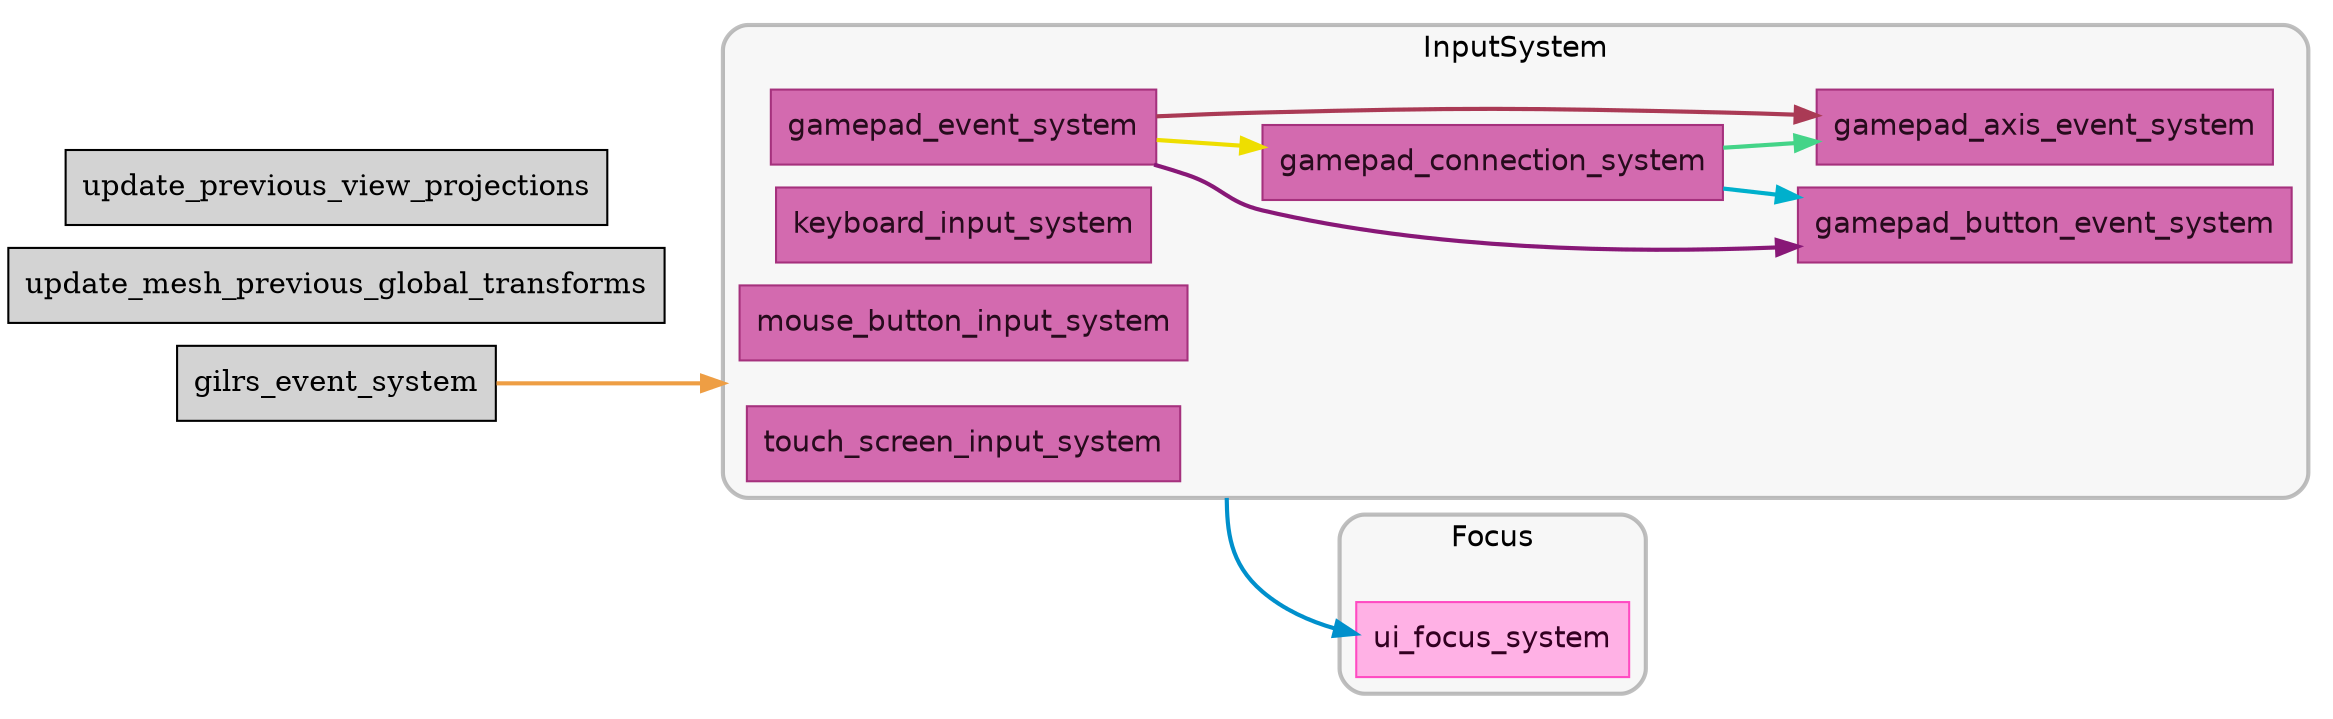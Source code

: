 digraph "" {
	"compound"="true";
	"splines"="spline";
	"rankdir"="LR";
	"bgcolor"="white";
	"fontname"="Helvetica";
	"nodesep"="0.15";
	edge ["penwidth"="2"];
	node ["shape"="box", "style"="filled"];
	subgraph "clusternode_Set(1)" {
		"style"="rounded,filled";
		"label"="InputSystem";
		"tooltip"="InputSystem";
		"fillcolor"="#00000008";
		"fontcolor"="#000000";
		"color"="#00000040";
		"penwidth"="2";
		"set_marker_node_Set(1)" ["style"="invis", "label"="", "height"="0", "shape"="point"]
		"node_System(0)" ["label"="keyboard_input_system", "tooltip"="bevy_input::keyboard::keyboard_input_system", "fillcolor"="#d36aaf", "fontname"="Helvetica", "fontcolor"="#270b1d", "color"="#a5317d", "penwidth"="1"]
		"node_System(1)" ["label"="mouse_button_input_system", "tooltip"="bevy_input::mouse::mouse_button_input_system", "fillcolor"="#d36aaf", "fontname"="Helvetica", "fontcolor"="#270b1d", "color"="#a5317d", "penwidth"="1"]
		"node_System(2)" ["label"="gamepad_event_system", "tooltip"="bevy_input::gamepad::gamepad_event_system", "fillcolor"="#d36aaf", "fontname"="Helvetica", "fontcolor"="#270b1d", "color"="#a5317d", "penwidth"="1"]
		"node_System(3)" ["label"="gamepad_connection_system", "tooltip"="bevy_input::gamepad::gamepad_connection_system", "fillcolor"="#d36aaf", "fontname"="Helvetica", "fontcolor"="#270b1d", "color"="#a5317d", "penwidth"="1"]
		"node_System(4)" ["label"="gamepad_button_event_system", "tooltip"="bevy_input::gamepad::gamepad_button_event_system", "fillcolor"="#d36aaf", "fontname"="Helvetica", "fontcolor"="#270b1d", "color"="#a5317d", "penwidth"="1"]
		"node_System(5)" ["label"="gamepad_axis_event_system", "tooltip"="bevy_input::gamepad::gamepad_axis_event_system", "fillcolor"="#d36aaf", "fontname"="Helvetica", "fontcolor"="#270b1d", "color"="#a5317d", "penwidth"="1"]
		"node_System(6)" ["label"="touch_screen_input_system", "tooltip"="bevy_input::touch::touch_screen_input_system", "fillcolor"="#d36aaf", "fontname"="Helvetica", "fontcolor"="#270b1d", "color"="#a5317d", "penwidth"="1"]
	}
	
	subgraph "clusternode_Set(9)" {
		"style"="rounded,filled";
		"label"="Focus";
		"tooltip"="Focus";
		"fillcolor"="#00000008";
		"fontcolor"="#000000";
		"color"="#00000040";
		"penwidth"="2";
		"set_marker_node_Set(9)" ["style"="invis", "label"="", "height"="0", "shape"="point"]
		"node_System(7)" ["label"="ui_focus_system", "tooltip"="bevy_ui::focus::ui_focus_system", "fillcolor"="#ffb1e5", "fontname"="Helvetica", "fontcolor"="#320021", "color"="#ff4bc2", "penwidth"="1"]
	}
	
	"node_System(8)" ["label"="update_mesh_previous_global_transforms", "tooltip"="bevy_pbr::prepass::update_mesh_previous_global_transforms"]
	"node_System(9)" ["label"="update_previous_view_projections", "tooltip"="bevy_pbr::prepass::update_previous_view_projections"]
	"node_System(10)" ["label"="gilrs_event_system", "tooltip"="bevy_gilrs::gilrs_system::gilrs_event_system"]
	"node_System(2)" -> "node_System(3)" ["lhead"="", "ltail"="", "tooltip"="SystemTypeSet(FunctionSystem<fn(EventReader<GamepadEvent>, EventWriter<GamepadConnectionEvent>, EventWriter<GamepadButtonChangedEvent>, EventWriter<GamepadAxisChangedEvent>, ResMut<ButtonInput<GamepadButton>>), gamepad_event_system>()) → gamepad_connection_system", "color"="#eede00"]
	"node_System(2)" -> "node_System(4)" ["lhead"="", "ltail"="", "tooltip"="SystemTypeSet(FunctionSystem<fn(EventReader<GamepadEvent>, EventWriter<GamepadConnectionEvent>, EventWriter<GamepadButtonChangedEvent>, EventWriter<GamepadAxisChangedEvent>, ResMut<ButtonInput<GamepadButton>>), gamepad_event_system>()) → gamepad_button_event_system", "color"="#881877"]
	"node_System(3)" -> "node_System(4)" ["lhead"="", "ltail"="", "tooltip"="SystemTypeSet(FunctionSystem<fn(ResMut<Gamepads>, EventReader<GamepadConnectionEvent>, ResMut<Axis<GamepadAxis>>, ResMut<Axis<GamepadButton>>, ResMut<ButtonInput<GamepadButton>>), gamepad_connection_system>()) → gamepad_button_event_system", "color"="#00b0cc"]
	"node_System(2)" -> "node_System(5)" ["lhead"="", "ltail"="", "tooltip"="SystemTypeSet(FunctionSystem<fn(EventReader<GamepadEvent>, EventWriter<GamepadConnectionEvent>, EventWriter<GamepadButtonChangedEvent>, EventWriter<GamepadAxisChangedEvent>, ResMut<ButtonInput<GamepadButton>>), gamepad_event_system>()) → gamepad_axis_event_system", "color"="#aa3a55"]
	"node_System(3)" -> "node_System(5)" ["lhead"="", "ltail"="", "tooltip"="SystemTypeSet(FunctionSystem<fn(ResMut<Gamepads>, EventReader<GamepadConnectionEvent>, ResMut<Axis<GamepadAxis>>, ResMut<Axis<GamepadButton>>, ResMut<ButtonInput<GamepadButton>>), gamepad_connection_system>()) → gamepad_axis_event_system", "color"="#44d488"]
	"set_marker_node_Set(1)" -> "node_System(7)" ["lhead"="", "ltail"="clusternode_Set(1)", "tooltip"="InputSystem → ui_focus_system", "color"="#0090cc"]
	"node_System(10)" -> "set_marker_node_Set(1)" ["lhead"="clusternode_Set(1)", "ltail"="", "tooltip"="gilrs_event_system → InputSystem", "color"="#ee9e44"]
}
